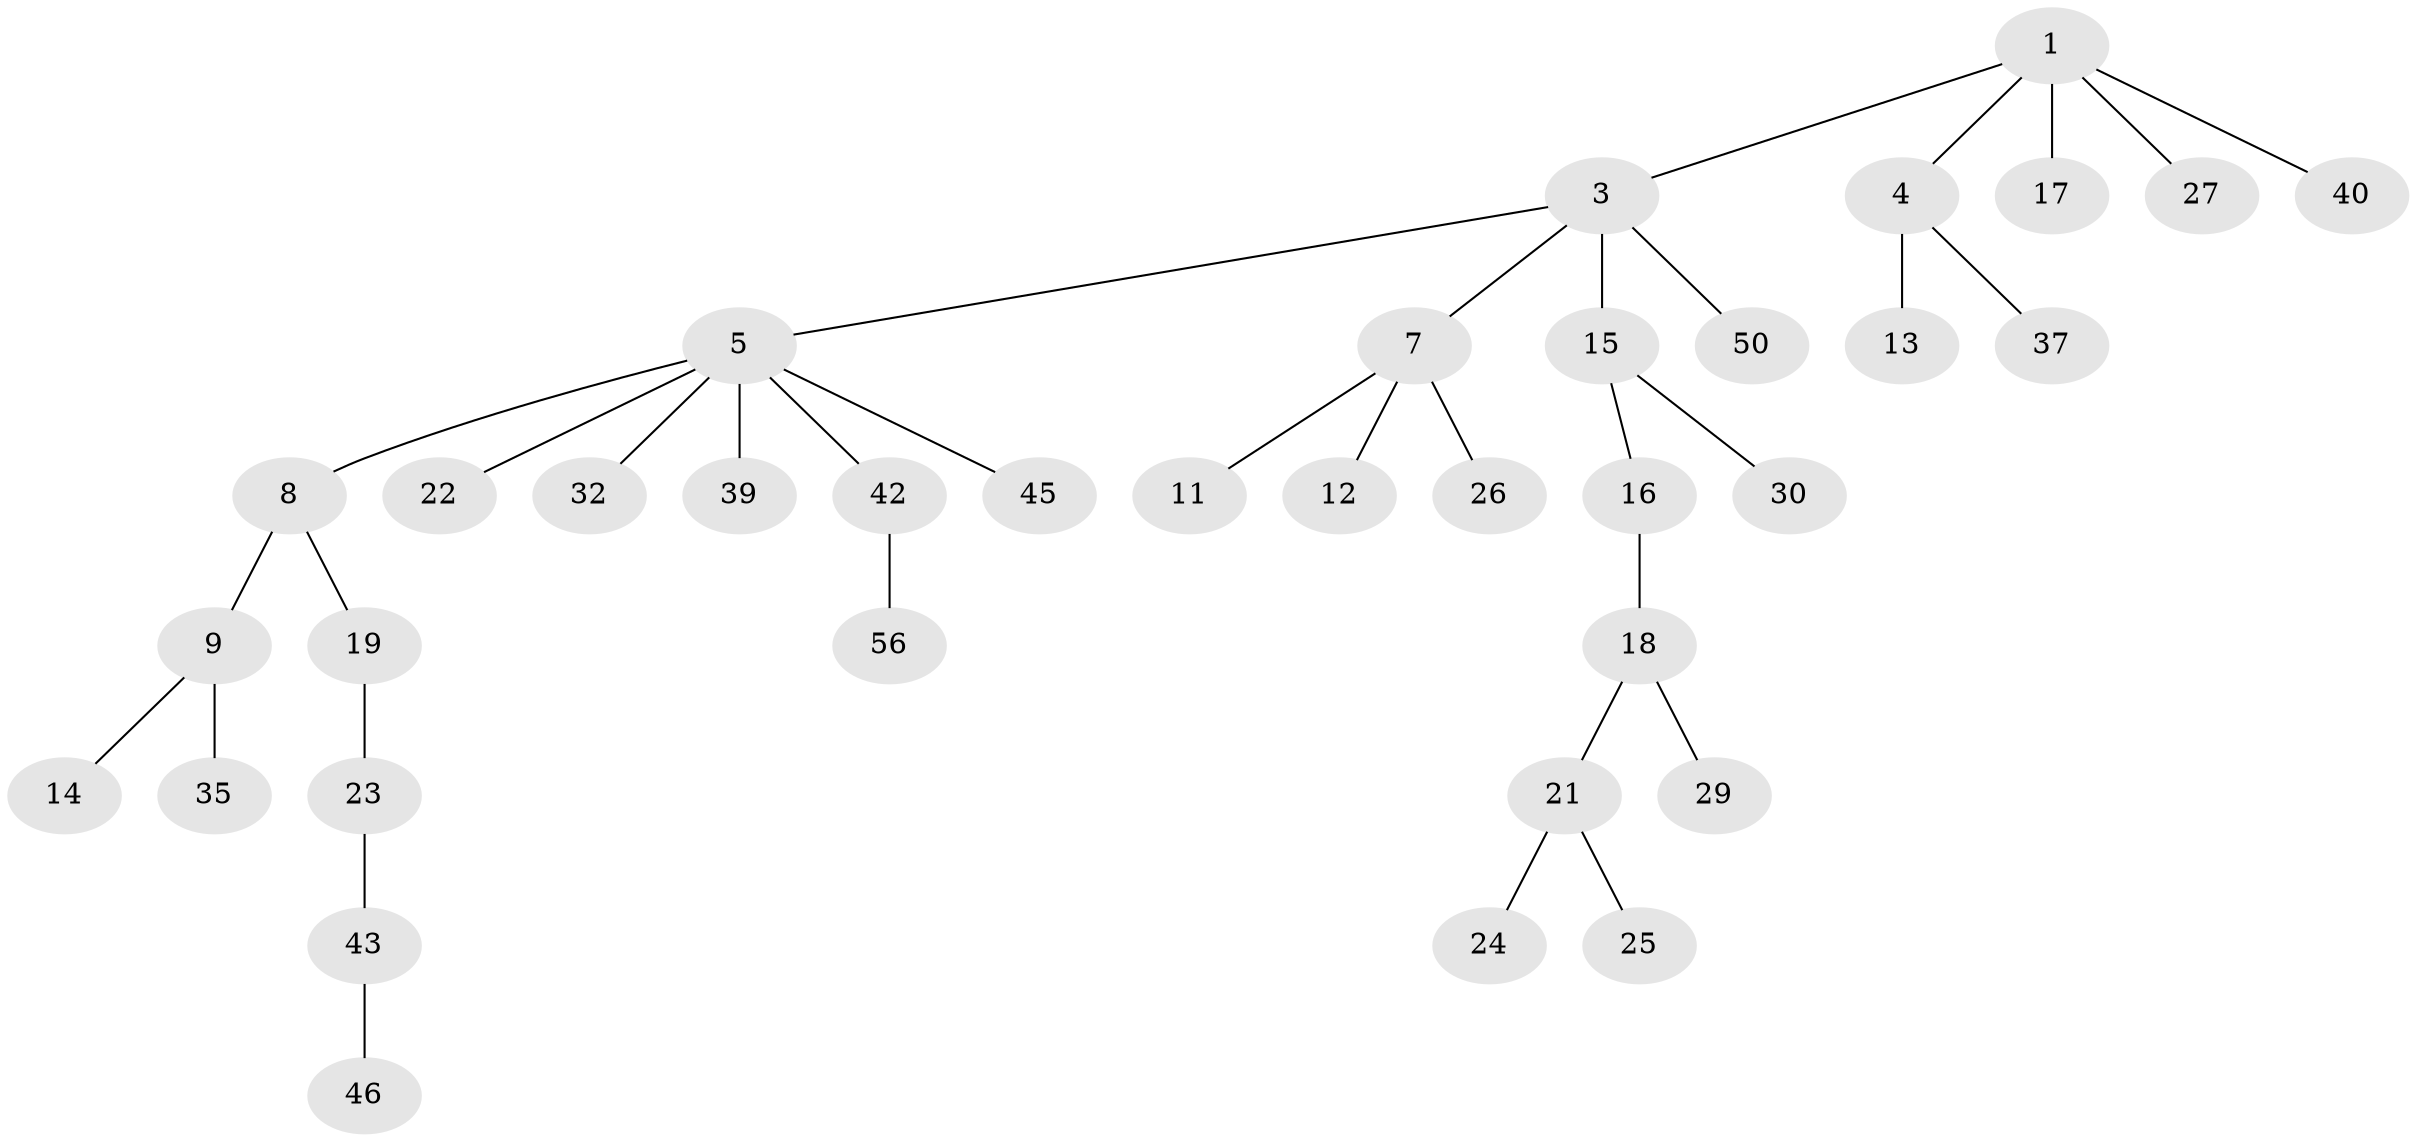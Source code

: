 // original degree distribution, {4: 0.08620689655172414, 3: 0.10344827586206896, 5: 0.034482758620689655, 6: 0.017241379310344827, 2: 0.27586206896551724, 1: 0.4827586206896552}
// Generated by graph-tools (version 1.1) at 2025/42/03/06/25 10:42:05]
// undirected, 36 vertices, 35 edges
graph export_dot {
graph [start="1"]
  node [color=gray90,style=filled];
  1 [super="+2"];
  3 [super="+10"];
  4 [super="+44"];
  5 [super="+6"];
  7 [super="+57"];
  8;
  9 [super="+54"];
  11 [super="+48"];
  12;
  13;
  14;
  15 [super="+38"];
  16;
  17 [super="+52"];
  18 [super="+20"];
  19 [super="+28"];
  21 [super="+41"];
  22;
  23;
  24 [super="+31"];
  25 [super="+33"];
  26;
  27;
  29 [super="+34"];
  30;
  32 [super="+36"];
  35 [super="+51"];
  37;
  39;
  40 [super="+53"];
  42 [super="+47"];
  43 [super="+58"];
  45 [super="+49"];
  46;
  50 [super="+55"];
  56;
  1 -- 3;
  1 -- 27;
  1 -- 40;
  1 -- 4;
  1 -- 17;
  3 -- 5;
  3 -- 7;
  3 -- 15;
  3 -- 50;
  4 -- 13;
  4 -- 37;
  5 -- 8;
  5 -- 32;
  5 -- 39;
  5 -- 45;
  5 -- 42;
  5 -- 22;
  7 -- 11;
  7 -- 12;
  7 -- 26;
  8 -- 9;
  8 -- 19;
  9 -- 14;
  9 -- 35;
  15 -- 16;
  15 -- 30;
  16 -- 18;
  18 -- 29;
  18 -- 21;
  19 -- 23;
  21 -- 24;
  21 -- 25;
  23 -- 43;
  42 -- 56;
  43 -- 46;
}
